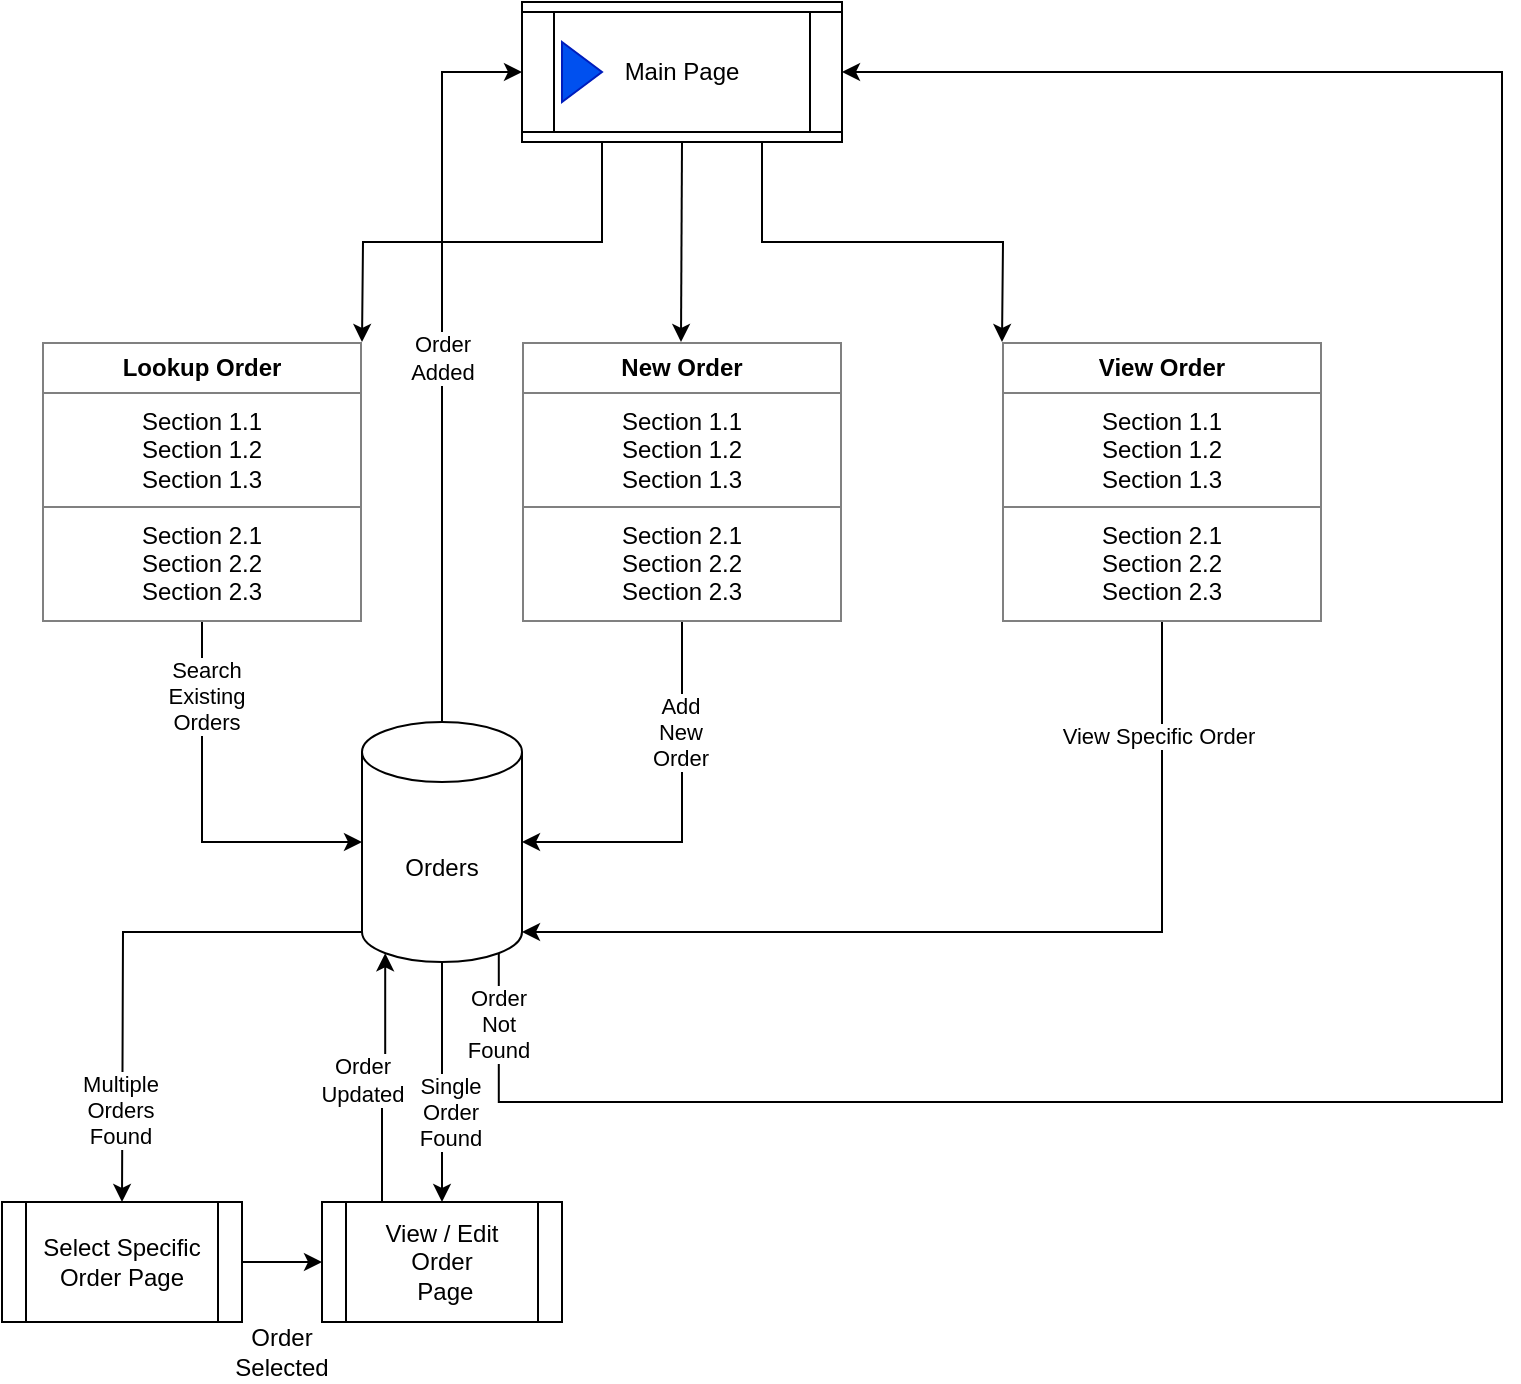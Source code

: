<mxfile version="16.4.5" type="github">
  <diagram name="Page-1" id="b520641d-4fe3-3701-9064-5fc419738815">
    <mxGraphModel dx="1351" dy="726" grid="1" gridSize="10" guides="1" tooltips="1" connect="1" arrows="1" fold="1" page="1" pageScale="1" pageWidth="1100" pageHeight="850" background="none" math="0" shadow="0">
      <root>
        <mxCell id="0" />
        <mxCell id="1" parent="0" />
        <mxCell id="g2fEIn6jgDqQ6JZYBfqR-3" style="edgeStyle=orthogonalEdgeStyle;rounded=0;orthogonalLoop=1;jettySize=auto;html=1;exitX=0.25;exitY=1;exitDx=0;exitDy=0;" edge="1" parent="1" source="g2fEIn6jgDqQ6JZYBfqR-1">
          <mxGeometry relative="1" as="geometry">
            <mxPoint x="360" y="250" as="targetPoint" />
          </mxGeometry>
        </mxCell>
        <mxCell id="g2fEIn6jgDqQ6JZYBfqR-4" style="edgeStyle=orthogonalEdgeStyle;rounded=0;orthogonalLoop=1;jettySize=auto;html=1;exitX=0.75;exitY=1;exitDx=0;exitDy=0;" edge="1" parent="1" source="g2fEIn6jgDqQ6JZYBfqR-1">
          <mxGeometry relative="1" as="geometry">
            <mxPoint x="680" y="250" as="targetPoint" />
          </mxGeometry>
        </mxCell>
        <mxCell id="g2fEIn6jgDqQ6JZYBfqR-5" style="edgeStyle=orthogonalEdgeStyle;rounded=0;orthogonalLoop=1;jettySize=auto;html=1;exitX=0.5;exitY=1;exitDx=0;exitDy=0;" edge="1" parent="1" source="g2fEIn6jgDqQ6JZYBfqR-1">
          <mxGeometry relative="1" as="geometry">
            <mxPoint x="519.5" y="250" as="targetPoint" />
          </mxGeometry>
        </mxCell>
        <mxCell id="g2fEIn6jgDqQ6JZYBfqR-1" value="Main Page" style="html=1;whiteSpace=wrap;container=1;recursiveResize=0;collapsible=0;" vertex="1" parent="1">
          <mxGeometry x="440" y="80" width="160" height="70" as="geometry" />
        </mxCell>
        <mxCell id="g2fEIn6jgDqQ6JZYBfqR-31" value="Main Page" style="shape=process;whiteSpace=wrap;html=1;backgroundOutline=1;gradientColor=none;" vertex="1" parent="g2fEIn6jgDqQ6JZYBfqR-1">
          <mxGeometry y="5" width="160" height="60" as="geometry" />
        </mxCell>
        <mxCell id="g2fEIn6jgDqQ6JZYBfqR-2" value="" style="triangle;html=1;whiteSpace=wrap;fillColor=#0050ef;strokeColor=#001DBC;fontColor=#ffffff;" vertex="1" parent="g2fEIn6jgDqQ6JZYBfqR-1">
          <mxGeometry x="20" y="20" width="20" height="30" as="geometry" />
        </mxCell>
        <mxCell id="g2fEIn6jgDqQ6JZYBfqR-15" style="edgeStyle=orthogonalEdgeStyle;rounded=0;orthogonalLoop=1;jettySize=auto;html=1;exitX=0.5;exitY=1;exitDx=0;exitDy=0;entryX=1;entryY=0.5;entryDx=0;entryDy=0;entryPerimeter=0;" edge="1" parent="1" source="g2fEIn6jgDqQ6JZYBfqR-6" target="g2fEIn6jgDqQ6JZYBfqR-10">
          <mxGeometry relative="1" as="geometry" />
        </mxCell>
        <mxCell id="g2fEIn6jgDqQ6JZYBfqR-24" value="&lt;div&gt;Add &lt;br&gt;&lt;/div&gt;&lt;div&gt;New &lt;br&gt;&lt;/div&gt;&lt;div&gt;Order&lt;br&gt;&lt;/div&gt;" style="edgeLabel;html=1;align=center;verticalAlign=middle;resizable=0;points=[];" vertex="1" connectable="0" parent="g2fEIn6jgDqQ6JZYBfqR-15">
          <mxGeometry x="-0.421" y="-1" relative="1" as="geometry">
            <mxPoint as="offset" />
          </mxGeometry>
        </mxCell>
        <mxCell id="g2fEIn6jgDqQ6JZYBfqR-6" value="&lt;table style=&quot;width: 100% ; height: 100% ; border-collapse: collapse&quot; width=&quot;100%&quot; cellpadding=&quot;4&quot; border=&quot;1&quot;&gt;&lt;tbody&gt;&lt;tr&gt;&lt;th align=&quot;center&quot;&gt;&lt;b&gt;New Order&lt;br&gt;&lt;/b&gt;&lt;/th&gt;&lt;/tr&gt;&lt;tr&gt;&lt;td align=&quot;center&quot;&gt;Section 1.1&lt;br&gt;Section 1.2&lt;br&gt;Section 1.3&lt;/td&gt;&lt;/tr&gt;&lt;tr&gt;&lt;td align=&quot;center&quot;&gt;Section 2.1&lt;br&gt;Section 2.2&lt;br&gt;Section 2.3&lt;/td&gt;&lt;/tr&gt;&lt;/tbody&gt;&lt;/table&gt;" style="text;html=1;strokeColor=none;fillColor=none;overflow=fill;" vertex="1" parent="1">
          <mxGeometry x="440" y="250" width="160" height="140" as="geometry" />
        </mxCell>
        <mxCell id="g2fEIn6jgDqQ6JZYBfqR-18" style="edgeStyle=orthogonalEdgeStyle;rounded=0;orthogonalLoop=1;jettySize=auto;html=1;exitX=0.5;exitY=1;exitDx=0;exitDy=0;entryX=1;entryY=1;entryDx=0;entryDy=-15;entryPerimeter=0;" edge="1" parent="1" source="g2fEIn6jgDqQ6JZYBfqR-7" target="g2fEIn6jgDqQ6JZYBfqR-10">
          <mxGeometry relative="1" as="geometry" />
        </mxCell>
        <mxCell id="g2fEIn6jgDqQ6JZYBfqR-25" value="View Specific Order" style="edgeLabel;html=1;align=center;verticalAlign=middle;resizable=0;points=[];" vertex="1" connectable="0" parent="g2fEIn6jgDqQ6JZYBfqR-18">
          <mxGeometry x="-0.763" y="-2" relative="1" as="geometry">
            <mxPoint as="offset" />
          </mxGeometry>
        </mxCell>
        <mxCell id="g2fEIn6jgDqQ6JZYBfqR-7" value="&lt;table style=&quot;width: 100% ; height: 100% ; border-collapse: collapse&quot; width=&quot;100%&quot; cellpadding=&quot;4&quot; border=&quot;1&quot;&gt;&lt;tbody&gt;&lt;tr&gt;&lt;th align=&quot;center&quot;&gt;View Order&lt;br&gt;&lt;/th&gt;&lt;/tr&gt;&lt;tr&gt;&lt;td align=&quot;center&quot;&gt;Section 1.1&lt;br&gt;Section 1.2&lt;br&gt;Section 1.3&lt;/td&gt;&lt;/tr&gt;&lt;tr&gt;&lt;td align=&quot;center&quot;&gt;Section 2.1&lt;br&gt;Section 2.2&lt;br&gt;Section 2.3&lt;/td&gt;&lt;/tr&gt;&lt;/tbody&gt;&lt;/table&gt;" style="text;html=1;strokeColor=none;fillColor=none;overflow=fill;" vertex="1" parent="1">
          <mxGeometry x="680" y="250" width="160" height="140" as="geometry" />
        </mxCell>
        <mxCell id="g2fEIn6jgDqQ6JZYBfqR-14" style="edgeStyle=orthogonalEdgeStyle;rounded=0;orthogonalLoop=1;jettySize=auto;html=1;exitX=0.5;exitY=1;exitDx=0;exitDy=0;entryX=0;entryY=0.5;entryDx=0;entryDy=0;entryPerimeter=0;" edge="1" parent="1" source="g2fEIn6jgDqQ6JZYBfqR-8" target="g2fEIn6jgDqQ6JZYBfqR-10">
          <mxGeometry relative="1" as="geometry" />
        </mxCell>
        <mxCell id="g2fEIn6jgDqQ6JZYBfqR-23" value="&lt;div&gt;Search &lt;br&gt;&lt;/div&gt;&lt;div&gt;Existing &lt;br&gt;&lt;/div&gt;&lt;div&gt;Orders&lt;br&gt;&lt;/div&gt;" style="edgeLabel;html=1;align=center;verticalAlign=middle;resizable=0;points=[];" vertex="1" connectable="0" parent="g2fEIn6jgDqQ6JZYBfqR-14">
          <mxGeometry x="-0.618" y="2" relative="1" as="geometry">
            <mxPoint as="offset" />
          </mxGeometry>
        </mxCell>
        <mxCell id="g2fEIn6jgDqQ6JZYBfqR-8" value="&lt;table style=&quot;width: 100% ; height: 100% ; border-collapse: collapse&quot; width=&quot;100%&quot; cellpadding=&quot;4&quot; border=&quot;1&quot;&gt;&lt;tbody&gt;&lt;tr&gt;&lt;th align=&quot;center&quot;&gt;&lt;b&gt;Lookup Order&lt;br&gt;&lt;/b&gt;&lt;/th&gt;&lt;/tr&gt;&lt;tr&gt;&lt;td align=&quot;center&quot;&gt;Section 1.1&lt;br&gt;Section 1.2&lt;br&gt;Section 1.3&lt;/td&gt;&lt;/tr&gt;&lt;tr&gt;&lt;td align=&quot;center&quot;&gt;Section 2.1&lt;br&gt;Section 2.2&lt;br&gt;Section 2.3&lt;/td&gt;&lt;/tr&gt;&lt;/tbody&gt;&lt;/table&gt;" style="text;html=1;strokeColor=none;fillColor=none;overflow=fill;" vertex="1" parent="1">
          <mxGeometry x="200" y="250" width="160" height="140" as="geometry" />
        </mxCell>
        <mxCell id="g2fEIn6jgDqQ6JZYBfqR-21" style="edgeStyle=orthogonalEdgeStyle;rounded=0;orthogonalLoop=1;jettySize=auto;html=1;exitX=0.855;exitY=1;exitDx=0;exitDy=-4.35;exitPerimeter=0;entryX=1;entryY=0.5;entryDx=0;entryDy=0;" edge="1" parent="1" source="g2fEIn6jgDqQ6JZYBfqR-10" target="g2fEIn6jgDqQ6JZYBfqR-1">
          <mxGeometry relative="1" as="geometry">
            <mxPoint x="1000" y="80" as="targetPoint" />
            <Array as="points">
              <mxPoint x="428" y="630" />
              <mxPoint x="930" y="630" />
              <mxPoint x="930" y="115" />
            </Array>
          </mxGeometry>
        </mxCell>
        <mxCell id="g2fEIn6jgDqQ6JZYBfqR-26" value="&lt;div&gt;Order&lt;/div&gt;&lt;div&gt;Not &lt;br&gt;&lt;/div&gt;&lt;div&gt;Found&lt;/div&gt;" style="edgeLabel;html=1;align=center;verticalAlign=middle;resizable=0;points=[];" vertex="1" connectable="0" parent="g2fEIn6jgDqQ6JZYBfqR-21">
          <mxGeometry x="-0.975" y="-1" relative="1" as="geometry">
            <mxPoint y="17" as="offset" />
          </mxGeometry>
        </mxCell>
        <mxCell id="g2fEIn6jgDqQ6JZYBfqR-22" value="&lt;div&gt;Order &lt;br&gt;&lt;/div&gt;&lt;div&gt;Added &lt;br&gt;&lt;/div&gt;" style="edgeStyle=orthogonalEdgeStyle;rounded=0;orthogonalLoop=1;jettySize=auto;html=1;exitX=0.5;exitY=0;exitDx=0;exitDy=0;exitPerimeter=0;entryX=0;entryY=0.5;entryDx=0;entryDy=0;" edge="1" parent="1" source="g2fEIn6jgDqQ6JZYBfqR-10" target="g2fEIn6jgDqQ6JZYBfqR-1">
          <mxGeometry relative="1" as="geometry">
            <mxPoint x="399.5" y="160" as="targetPoint" />
          </mxGeometry>
        </mxCell>
        <mxCell id="g2fEIn6jgDqQ6JZYBfqR-27" style="edgeStyle=orthogonalEdgeStyle;rounded=0;orthogonalLoop=1;jettySize=auto;html=1;exitX=0.5;exitY=1;exitDx=0;exitDy=0;exitPerimeter=0;" edge="1" parent="1" source="g2fEIn6jgDqQ6JZYBfqR-10">
          <mxGeometry relative="1" as="geometry">
            <mxPoint x="400" y="680" as="targetPoint" />
          </mxGeometry>
        </mxCell>
        <mxCell id="g2fEIn6jgDqQ6JZYBfqR-30" value="&lt;div&gt;Single &lt;br&gt;&lt;/div&gt;&lt;div&gt;Order &lt;br&gt;&lt;/div&gt;&lt;div&gt;Found&lt;br&gt;&lt;/div&gt;" style="edgeLabel;html=1;align=center;verticalAlign=middle;resizable=0;points=[];" vertex="1" connectable="0" parent="g2fEIn6jgDqQ6JZYBfqR-27">
          <mxGeometry x="0.25" y="3" relative="1" as="geometry">
            <mxPoint as="offset" />
          </mxGeometry>
        </mxCell>
        <mxCell id="g2fEIn6jgDqQ6JZYBfqR-28" style="edgeStyle=orthogonalEdgeStyle;rounded=0;orthogonalLoop=1;jettySize=auto;html=1;exitX=0;exitY=1;exitDx=0;exitDy=-15;exitPerimeter=0;" edge="1" parent="1" source="g2fEIn6jgDqQ6JZYBfqR-10">
          <mxGeometry relative="1" as="geometry">
            <mxPoint x="240" y="680" as="targetPoint" />
          </mxGeometry>
        </mxCell>
        <mxCell id="g2fEIn6jgDqQ6JZYBfqR-33" value="&lt;div&gt;Multiple&lt;/div&gt;&lt;div&gt;Orders&lt;/div&gt;&lt;div&gt;Found&lt;br&gt;&lt;/div&gt;" style="edgeLabel;html=1;align=center;verticalAlign=middle;resizable=0;points=[];" vertex="1" connectable="0" parent="g2fEIn6jgDqQ6JZYBfqR-28">
          <mxGeometry x="0.637" y="-1" relative="1" as="geometry">
            <mxPoint as="offset" />
          </mxGeometry>
        </mxCell>
        <mxCell id="g2fEIn6jgDqQ6JZYBfqR-10" value="Orders" style="shape=cylinder3;whiteSpace=wrap;html=1;boundedLbl=1;backgroundOutline=1;size=15;gradientColor=none;" vertex="1" parent="1">
          <mxGeometry x="360" y="440" width="80" height="120" as="geometry" />
        </mxCell>
        <mxCell id="g2fEIn6jgDqQ6JZYBfqR-37" style="edgeStyle=orthogonalEdgeStyle;rounded=0;orthogonalLoop=1;jettySize=auto;html=1;exitX=0.25;exitY=0;exitDx=0;exitDy=0;entryX=0.145;entryY=1;entryDx=0;entryDy=-4.35;entryPerimeter=0;" edge="1" parent="1" source="g2fEIn6jgDqQ6JZYBfqR-29" target="g2fEIn6jgDqQ6JZYBfqR-10">
          <mxGeometry relative="1" as="geometry" />
        </mxCell>
        <mxCell id="g2fEIn6jgDqQ6JZYBfqR-38" value="&lt;div&gt;Order&lt;/div&gt;&lt;div&gt;Updated&lt;br&gt;&lt;/div&gt;" style="edgeLabel;html=1;align=center;verticalAlign=middle;resizable=0;points=[];" vertex="1" connectable="0" parent="g2fEIn6jgDqQ6JZYBfqR-37">
          <mxGeometry x="-0.002" y="1" relative="1" as="geometry">
            <mxPoint x="-11" as="offset" />
          </mxGeometry>
        </mxCell>
        <mxCell id="g2fEIn6jgDqQ6JZYBfqR-29" value="&lt;div&gt;View / Edit &lt;br&gt;&lt;/div&gt;&lt;div&gt;Order&lt;br&gt;&lt;/div&gt;&amp;nbsp;Page" style="shape=process;whiteSpace=wrap;html=1;backgroundOutline=1;gradientColor=none;" vertex="1" parent="1">
          <mxGeometry x="340" y="680" width="120" height="60" as="geometry" />
        </mxCell>
        <mxCell id="g2fEIn6jgDqQ6JZYBfqR-34" style="edgeStyle=orthogonalEdgeStyle;rounded=0;orthogonalLoop=1;jettySize=auto;html=1;exitX=1;exitY=0.5;exitDx=0;exitDy=0;entryX=0;entryY=0.5;entryDx=0;entryDy=0;" edge="1" parent="1" source="g2fEIn6jgDqQ6JZYBfqR-32" target="g2fEIn6jgDqQ6JZYBfqR-29">
          <mxGeometry relative="1" as="geometry" />
        </mxCell>
        <mxCell id="g2fEIn6jgDqQ6JZYBfqR-32" value="&lt;div&gt;Select Specific&lt;/div&gt;&lt;div&gt;Order Page&lt;br&gt;&lt;/div&gt;" style="shape=process;whiteSpace=wrap;html=1;backgroundOutline=1;gradientColor=none;" vertex="1" parent="1">
          <mxGeometry x="180" y="680" width="120" height="60" as="geometry" />
        </mxCell>
        <mxCell id="g2fEIn6jgDqQ6JZYBfqR-35" value="Order Selected" style="text;html=1;strokeColor=none;fillColor=none;align=center;verticalAlign=middle;whiteSpace=wrap;rounded=0;" vertex="1" parent="1">
          <mxGeometry x="290" y="740" width="60" height="30" as="geometry" />
        </mxCell>
      </root>
    </mxGraphModel>
  </diagram>
</mxfile>
